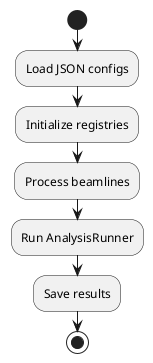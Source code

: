 @startuml
start
:Load JSON configs;
:Initialize registries;
:Process beamlines;
:Run AnalysisRunner;
:Save results;
stop
@enduml
